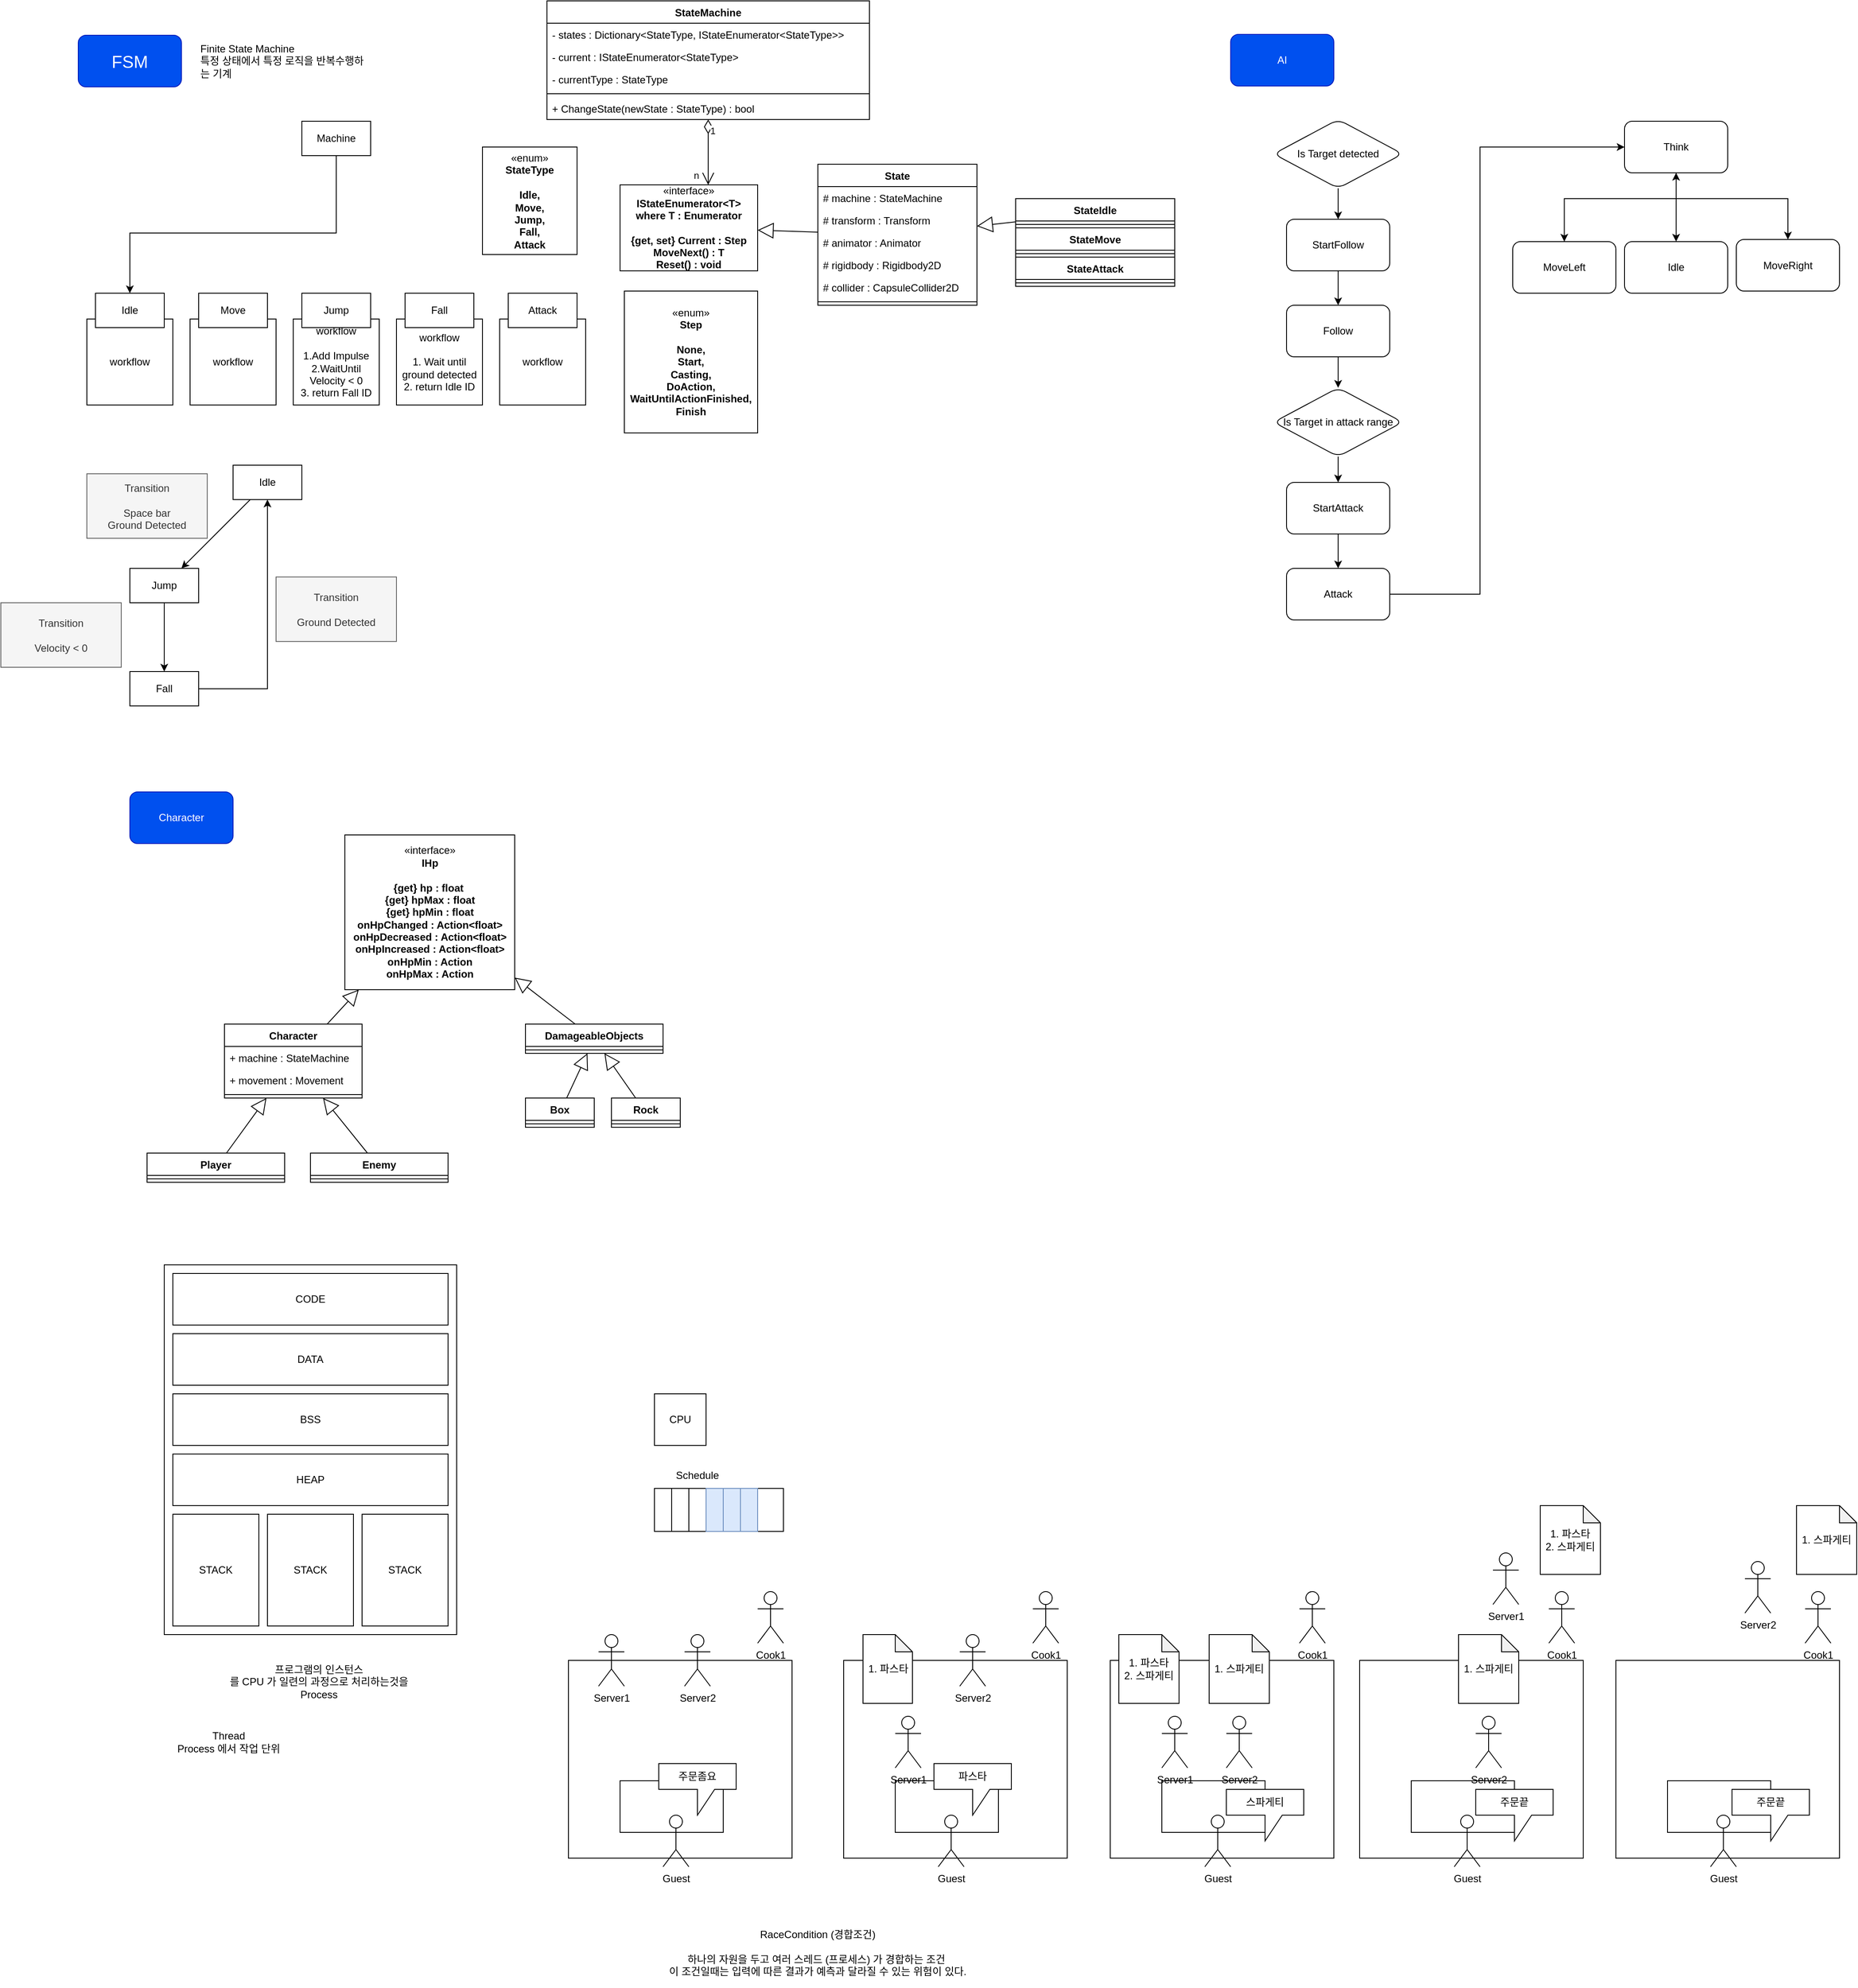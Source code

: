 <mxfile version="21.6.2" type="device">
  <diagram id="C5RBs43oDa-KdzZeNtuy" name="Page-1">
    <mxGraphModel dx="1877" dy="1718" grid="1" gridSize="10" guides="1" tooltips="1" connect="1" arrows="1" fold="1" page="1" pageScale="1" pageWidth="827" pageHeight="1169" math="0" shadow="0">
      <root>
        <mxCell id="WIyWlLk6GJQsqaUBKTNV-0" />
        <mxCell id="WIyWlLk6GJQsqaUBKTNV-1" parent="WIyWlLk6GJQsqaUBKTNV-0" />
        <mxCell id="oHqSOorZcruI9NcLSi8c-12" value="workflow&lt;br&gt;&lt;br&gt;1. Wait until ground detected&lt;br&gt;2. return Idle ID" style="rounded=0;whiteSpace=wrap;html=1;" parent="WIyWlLk6GJQsqaUBKTNV-1" vertex="1">
          <mxGeometry x="390" y="350" width="100" height="100" as="geometry" />
        </mxCell>
        <mxCell id="oHqSOorZcruI9NcLSi8c-13" value="workflow" style="rounded=0;whiteSpace=wrap;html=1;" parent="WIyWlLk6GJQsqaUBKTNV-1" vertex="1">
          <mxGeometry x="510" y="350" width="100" height="100" as="geometry" />
        </mxCell>
        <mxCell id="oHqSOorZcruI9NcLSi8c-11" value="workflow&lt;br&gt;&lt;br&gt;1.Add Impulse&lt;br&gt;2.WaitUntil Velocity &amp;lt; 0&lt;br&gt;3. return Fall ID" style="rounded=0;whiteSpace=wrap;html=1;" parent="WIyWlLk6GJQsqaUBKTNV-1" vertex="1">
          <mxGeometry x="270" y="350" width="100" height="100" as="geometry" />
        </mxCell>
        <mxCell id="oHqSOorZcruI9NcLSi8c-10" value="workflow" style="rounded=0;whiteSpace=wrap;html=1;" parent="WIyWlLk6GJQsqaUBKTNV-1" vertex="1">
          <mxGeometry x="150" y="350" width="100" height="100" as="geometry" />
        </mxCell>
        <mxCell id="oHqSOorZcruI9NcLSi8c-8" value="workflow" style="rounded=0;whiteSpace=wrap;html=1;" parent="WIyWlLk6GJQsqaUBKTNV-1" vertex="1">
          <mxGeometry x="30" y="350" width="100" height="100" as="geometry" />
        </mxCell>
        <mxCell id="oHqSOorZcruI9NcLSi8c-0" value="FSM" style="rounded=1;whiteSpace=wrap;html=1;fillColor=#0050ef;fontColor=#ffffff;strokeColor=#001DBC;fontSize=20;" parent="WIyWlLk6GJQsqaUBKTNV-1" vertex="1">
          <mxGeometry x="20" y="20" width="120" height="60" as="geometry" />
        </mxCell>
        <mxCell id="oHqSOorZcruI9NcLSi8c-1" value="Finite State Machine&lt;br&gt;특정 상태에서 특정 로직을 반복수행하는 기계" style="text;html=1;strokeColor=none;fillColor=none;align=left;verticalAlign=middle;whiteSpace=wrap;rounded=0;" parent="WIyWlLk6GJQsqaUBKTNV-1" vertex="1">
          <mxGeometry x="160" y="20" width="200" height="60" as="geometry" />
        </mxCell>
        <mxCell id="oHqSOorZcruI9NcLSi8c-14" style="edgeStyle=orthogonalEdgeStyle;rounded=0;orthogonalLoop=1;jettySize=auto;html=1;entryX=0.5;entryY=0;entryDx=0;entryDy=0;" parent="WIyWlLk6GJQsqaUBKTNV-1" source="oHqSOorZcruI9NcLSi8c-2" target="oHqSOorZcruI9NcLSi8c-3" edge="1">
          <mxGeometry relative="1" as="geometry">
            <Array as="points">
              <mxPoint x="320" y="250" />
              <mxPoint x="80" y="250" />
            </Array>
          </mxGeometry>
        </mxCell>
        <mxCell id="oHqSOorZcruI9NcLSi8c-2" value="Machine" style="rounded=0;whiteSpace=wrap;html=1;" parent="WIyWlLk6GJQsqaUBKTNV-1" vertex="1">
          <mxGeometry x="280" y="120" width="80" height="40" as="geometry" />
        </mxCell>
        <mxCell id="oHqSOorZcruI9NcLSi8c-3" value="Idle" style="rounded=0;whiteSpace=wrap;html=1;" parent="WIyWlLk6GJQsqaUBKTNV-1" vertex="1">
          <mxGeometry x="40" y="320" width="80" height="40" as="geometry" />
        </mxCell>
        <mxCell id="oHqSOorZcruI9NcLSi8c-4" value="Move" style="rounded=0;whiteSpace=wrap;html=1;" parent="WIyWlLk6GJQsqaUBKTNV-1" vertex="1">
          <mxGeometry x="160" y="320" width="80" height="40" as="geometry" />
        </mxCell>
        <mxCell id="oHqSOorZcruI9NcLSi8c-5" value="Jump" style="rounded=0;whiteSpace=wrap;html=1;" parent="WIyWlLk6GJQsqaUBKTNV-1" vertex="1">
          <mxGeometry x="280" y="320" width="80" height="40" as="geometry" />
        </mxCell>
        <mxCell id="oHqSOorZcruI9NcLSi8c-6" value="Fall" style="rounded=0;whiteSpace=wrap;html=1;" parent="WIyWlLk6GJQsqaUBKTNV-1" vertex="1">
          <mxGeometry x="400" y="320" width="80" height="40" as="geometry" />
        </mxCell>
        <mxCell id="oHqSOorZcruI9NcLSi8c-7" value="Attack" style="rounded=0;whiteSpace=wrap;html=1;" parent="WIyWlLk6GJQsqaUBKTNV-1" vertex="1">
          <mxGeometry x="520" y="320" width="80" height="40" as="geometry" />
        </mxCell>
        <mxCell id="oHqSOorZcruI9NcLSi8c-15" value="Idle" style="rounded=0;whiteSpace=wrap;html=1;" parent="WIyWlLk6GJQsqaUBKTNV-1" vertex="1">
          <mxGeometry x="200" y="520" width="80" height="40" as="geometry" />
        </mxCell>
        <mxCell id="oHqSOorZcruI9NcLSi8c-20" style="edgeStyle=orthogonalEdgeStyle;rounded=0;orthogonalLoop=1;jettySize=auto;html=1;" parent="WIyWlLk6GJQsqaUBKTNV-1" source="oHqSOorZcruI9NcLSi8c-16" target="oHqSOorZcruI9NcLSi8c-19" edge="1">
          <mxGeometry relative="1" as="geometry" />
        </mxCell>
        <mxCell id="oHqSOorZcruI9NcLSi8c-16" value="Jump" style="rounded=0;whiteSpace=wrap;html=1;" parent="WIyWlLk6GJQsqaUBKTNV-1" vertex="1">
          <mxGeometry x="80" y="640" width="80" height="40" as="geometry" />
        </mxCell>
        <mxCell id="oHqSOorZcruI9NcLSi8c-17" value="" style="endArrow=classic;html=1;rounded=0;" parent="WIyWlLk6GJQsqaUBKTNV-1" source="oHqSOorZcruI9NcLSi8c-15" target="oHqSOorZcruI9NcLSi8c-16" edge="1">
          <mxGeometry width="50" height="50" relative="1" as="geometry">
            <mxPoint x="400" y="600" as="sourcePoint" />
            <mxPoint x="450" y="550" as="targetPoint" />
          </mxGeometry>
        </mxCell>
        <mxCell id="oHqSOorZcruI9NcLSi8c-18" value="Transition&lt;br&gt;&lt;br&gt;Space bar&lt;br&gt;Ground Detected" style="text;html=1;strokeColor=#666666;fillColor=#f5f5f5;align=center;verticalAlign=middle;whiteSpace=wrap;rounded=0;fontColor=#333333;" parent="WIyWlLk6GJQsqaUBKTNV-1" vertex="1">
          <mxGeometry x="30" y="530" width="140" height="75" as="geometry" />
        </mxCell>
        <mxCell id="oHqSOorZcruI9NcLSi8c-25" style="edgeStyle=orthogonalEdgeStyle;rounded=0;orthogonalLoop=1;jettySize=auto;html=1;entryX=0.5;entryY=1;entryDx=0;entryDy=0;" parent="WIyWlLk6GJQsqaUBKTNV-1" source="oHqSOorZcruI9NcLSi8c-19" target="oHqSOorZcruI9NcLSi8c-15" edge="1">
          <mxGeometry relative="1" as="geometry" />
        </mxCell>
        <mxCell id="oHqSOorZcruI9NcLSi8c-19" value="Fall" style="rounded=0;whiteSpace=wrap;html=1;" parent="WIyWlLk6GJQsqaUBKTNV-1" vertex="1">
          <mxGeometry x="80" y="760" width="80" height="40" as="geometry" />
        </mxCell>
        <mxCell id="oHqSOorZcruI9NcLSi8c-21" value="Transition&lt;br&gt;&lt;br&gt;Velocity &amp;lt; 0" style="text;html=1;strokeColor=#666666;fillColor=#f5f5f5;align=center;verticalAlign=middle;whiteSpace=wrap;rounded=0;fontColor=#333333;" parent="WIyWlLk6GJQsqaUBKTNV-1" vertex="1">
          <mxGeometry x="-70" y="680" width="140" height="75" as="geometry" />
        </mxCell>
        <mxCell id="oHqSOorZcruI9NcLSi8c-26" value="Transition&lt;br&gt;&lt;br&gt;Ground Detected" style="text;html=1;strokeColor=#666666;fillColor=#f5f5f5;align=center;verticalAlign=middle;whiteSpace=wrap;rounded=0;fontColor=#333333;" parent="WIyWlLk6GJQsqaUBKTNV-1" vertex="1">
          <mxGeometry x="250" y="650" width="140" height="75" as="geometry" />
        </mxCell>
        <mxCell id="oHqSOorZcruI9NcLSi8c-27" value="StateMachine" style="swimlane;fontStyle=1;align=center;verticalAlign=top;childLayout=stackLayout;horizontal=1;startSize=26;horizontalStack=0;resizeParent=1;resizeParentMax=0;resizeLast=0;collapsible=1;marginBottom=0;whiteSpace=wrap;html=1;" parent="WIyWlLk6GJQsqaUBKTNV-1" vertex="1">
          <mxGeometry x="565" y="-20" width="375" height="138" as="geometry" />
        </mxCell>
        <mxCell id="oHqSOorZcruI9NcLSi8c-28" value="- states : Dictionary&amp;lt;StateType, IStateEnumerator&amp;lt;StateType&amp;gt;&amp;gt;" style="text;strokeColor=none;fillColor=none;align=left;verticalAlign=top;spacingLeft=4;spacingRight=4;overflow=hidden;rotatable=0;points=[[0,0.5],[1,0.5]];portConstraint=eastwest;whiteSpace=wrap;html=1;" parent="oHqSOorZcruI9NcLSi8c-27" vertex="1">
          <mxGeometry y="26" width="375" height="26" as="geometry" />
        </mxCell>
        <mxCell id="cSm7JfzKfMOA9RNislUJ-24" value="- current : IStateEnumerator&amp;lt;StateType&amp;gt;" style="text;strokeColor=none;fillColor=none;align=left;verticalAlign=top;spacingLeft=4;spacingRight=4;overflow=hidden;rotatable=0;points=[[0,0.5],[1,0.5]];portConstraint=eastwest;whiteSpace=wrap;html=1;" parent="oHqSOorZcruI9NcLSi8c-27" vertex="1">
          <mxGeometry y="52" width="375" height="26" as="geometry" />
        </mxCell>
        <mxCell id="oHqSOorZcruI9NcLSi8c-30" value="- currentType : StateType" style="text;strokeColor=none;fillColor=none;align=left;verticalAlign=top;spacingLeft=4;spacingRight=4;overflow=hidden;rotatable=0;points=[[0,0.5],[1,0.5]];portConstraint=eastwest;whiteSpace=wrap;html=1;" parent="oHqSOorZcruI9NcLSi8c-27" vertex="1">
          <mxGeometry y="78" width="375" height="26" as="geometry" />
        </mxCell>
        <mxCell id="oHqSOorZcruI9NcLSi8c-29" value="" style="line;strokeWidth=1;fillColor=none;align=left;verticalAlign=middle;spacingTop=-1;spacingLeft=3;spacingRight=3;rotatable=0;labelPosition=right;points=[];portConstraint=eastwest;strokeColor=inherit;" parent="oHqSOorZcruI9NcLSi8c-27" vertex="1">
          <mxGeometry y="104" width="375" height="8" as="geometry" />
        </mxCell>
        <mxCell id="oHqSOorZcruI9NcLSi8c-47" value="+ ChangeState(newState : StateType) : bool" style="text;strokeColor=none;fillColor=none;align=left;verticalAlign=top;spacingLeft=4;spacingRight=4;overflow=hidden;rotatable=0;points=[[0,0.5],[1,0.5]];portConstraint=eastwest;whiteSpace=wrap;html=1;" parent="oHqSOorZcruI9NcLSi8c-27" vertex="1">
          <mxGeometry y="112" width="375" height="26" as="geometry" />
        </mxCell>
        <mxCell id="oHqSOorZcruI9NcLSi8c-35" value="«interface»&lt;br&gt;&lt;b&gt;IStateEnumerator&amp;lt;T&amp;gt;&lt;br&gt;where T : Enumerator&lt;br&gt;&lt;br&gt;{get, set} Current : Step&lt;br&gt;MoveNext() : T&lt;br&gt;Reset() : void&lt;br&gt;&lt;/b&gt;" style="html=1;whiteSpace=wrap;" parent="WIyWlLk6GJQsqaUBKTNV-1" vertex="1">
          <mxGeometry x="650" y="194" width="160" height="100" as="geometry" />
        </mxCell>
        <mxCell id="oHqSOorZcruI9NcLSi8c-36" value="" style="endArrow=block;endSize=16;endFill=0;html=1;rounded=0;" parent="WIyWlLk6GJQsqaUBKTNV-1" source="cSm7JfzKfMOA9RNislUJ-0" target="oHqSOorZcruI9NcLSi8c-35" edge="1">
          <mxGeometry width="160" relative="1" as="geometry">
            <mxPoint x="860" y="216.182" as="sourcePoint" />
            <mxPoint x="760" y="300" as="targetPoint" />
          </mxGeometry>
        </mxCell>
        <mxCell id="oHqSOorZcruI9NcLSi8c-45" value="«enum»&lt;br&gt;&lt;b&gt;StateType&lt;br&gt;&lt;br&gt;Idle,&lt;br&gt;Move,&lt;br&gt;Jump,&lt;br&gt;Fall,&lt;br&gt;Attack&lt;br&gt;&lt;/b&gt;" style="html=1;whiteSpace=wrap;" parent="WIyWlLk6GJQsqaUBKTNV-1" vertex="1">
          <mxGeometry x="490" y="150" width="110" height="125" as="geometry" />
        </mxCell>
        <mxCell id="cSm7JfzKfMOA9RNislUJ-0" value="State" style="swimlane;fontStyle=1;align=center;verticalAlign=top;childLayout=stackLayout;horizontal=1;startSize=26;horizontalStack=0;resizeParent=1;resizeParentMax=0;resizeLast=0;collapsible=1;marginBottom=0;whiteSpace=wrap;html=1;" parent="WIyWlLk6GJQsqaUBKTNV-1" vertex="1">
          <mxGeometry x="880" y="170" width="185" height="164" as="geometry" />
        </mxCell>
        <mxCell id="cSm7JfzKfMOA9RNislUJ-1" value="# machine : StateMachine" style="text;strokeColor=none;fillColor=none;align=left;verticalAlign=top;spacingLeft=4;spacingRight=4;overflow=hidden;rotatable=0;points=[[0,0.5],[1,0.5]];portConstraint=eastwest;whiteSpace=wrap;html=1;" parent="cSm7JfzKfMOA9RNislUJ-0" vertex="1">
          <mxGeometry y="26" width="185" height="26" as="geometry" />
        </mxCell>
        <mxCell id="cSm7JfzKfMOA9RNislUJ-4" value="# transform : Transform" style="text;strokeColor=none;fillColor=none;align=left;verticalAlign=top;spacingLeft=4;spacingRight=4;overflow=hidden;rotatable=0;points=[[0,0.5],[1,0.5]];portConstraint=eastwest;whiteSpace=wrap;html=1;" parent="cSm7JfzKfMOA9RNislUJ-0" vertex="1">
          <mxGeometry y="52" width="185" height="26" as="geometry" />
        </mxCell>
        <mxCell id="cSm7JfzKfMOA9RNislUJ-9" value="# animator : Animator" style="text;strokeColor=none;fillColor=none;align=left;verticalAlign=top;spacingLeft=4;spacingRight=4;overflow=hidden;rotatable=0;points=[[0,0.5],[1,0.5]];portConstraint=eastwest;whiteSpace=wrap;html=1;" parent="cSm7JfzKfMOA9RNislUJ-0" vertex="1">
          <mxGeometry y="78" width="185" height="26" as="geometry" />
        </mxCell>
        <mxCell id="cSm7JfzKfMOA9RNislUJ-10" value="# rigidbody : Rigidbody2D" style="text;strokeColor=none;fillColor=none;align=left;verticalAlign=top;spacingLeft=4;spacingRight=4;overflow=hidden;rotatable=0;points=[[0,0.5],[1,0.5]];portConstraint=eastwest;whiteSpace=wrap;html=1;" parent="cSm7JfzKfMOA9RNislUJ-0" vertex="1">
          <mxGeometry y="104" width="185" height="26" as="geometry" />
        </mxCell>
        <mxCell id="cSm7JfzKfMOA9RNislUJ-11" value="# collider : CapsuleCollider2D" style="text;strokeColor=none;fillColor=none;align=left;verticalAlign=top;spacingLeft=4;spacingRight=4;overflow=hidden;rotatable=0;points=[[0,0.5],[1,0.5]];portConstraint=eastwest;whiteSpace=wrap;html=1;" parent="cSm7JfzKfMOA9RNislUJ-0" vertex="1">
          <mxGeometry y="130" width="185" height="26" as="geometry" />
        </mxCell>
        <mxCell id="cSm7JfzKfMOA9RNislUJ-2" value="" style="line;strokeWidth=1;fillColor=none;align=left;verticalAlign=middle;spacingTop=-1;spacingLeft=3;spacingRight=3;rotatable=0;labelPosition=right;points=[];portConstraint=eastwest;strokeColor=inherit;" parent="cSm7JfzKfMOA9RNislUJ-0" vertex="1">
          <mxGeometry y="156" width="185" height="8" as="geometry" />
        </mxCell>
        <mxCell id="cSm7JfzKfMOA9RNislUJ-5" value="" style="endArrow=open;html=1;endSize=12;startArrow=diamondThin;startSize=14;startFill=0;edgeStyle=orthogonalEdgeStyle;rounded=0;" parent="WIyWlLk6GJQsqaUBKTNV-1" source="oHqSOorZcruI9NcLSi8c-27" target="oHqSOorZcruI9NcLSi8c-35" edge="1">
          <mxGeometry relative="1" as="geometry">
            <mxPoint x="790" y="220" as="sourcePoint" />
            <mxPoint x="950" y="220" as="targetPoint" />
            <Array as="points">
              <mxPoint x="730" y="81" />
            </Array>
          </mxGeometry>
        </mxCell>
        <mxCell id="cSm7JfzKfMOA9RNislUJ-6" value="1" style="edgeLabel;resizable=0;html=1;align=left;verticalAlign=top;" parent="cSm7JfzKfMOA9RNislUJ-5" connectable="0" vertex="1">
          <mxGeometry x="-1" relative="1" as="geometry" />
        </mxCell>
        <mxCell id="cSm7JfzKfMOA9RNislUJ-7" value="n" style="edgeLabel;resizable=0;html=1;align=right;verticalAlign=top;" parent="cSm7JfzKfMOA9RNislUJ-5" connectable="0" vertex="1">
          <mxGeometry x="1" relative="1" as="geometry">
            <mxPoint x="-10" y="-24" as="offset" />
          </mxGeometry>
        </mxCell>
        <mxCell id="cSm7JfzKfMOA9RNislUJ-8" value="«enum»&lt;br&gt;&lt;b&gt;Step&lt;br&gt;&lt;br&gt;None,&lt;br&gt;Start,&lt;br&gt;Casting,&lt;br&gt;DoAction,&lt;br&gt;WaitUntilActionFinished,&lt;br&gt;Finish&lt;br&gt;&lt;/b&gt;" style="html=1;whiteSpace=wrap;" parent="WIyWlLk6GJQsqaUBKTNV-1" vertex="1">
          <mxGeometry x="655" y="317.5" width="155" height="165" as="geometry" />
        </mxCell>
        <mxCell id="cSm7JfzKfMOA9RNislUJ-12" value="StateIdle" style="swimlane;fontStyle=1;align=center;verticalAlign=top;childLayout=stackLayout;horizontal=1;startSize=26;horizontalStack=0;resizeParent=1;resizeParentMax=0;resizeLast=0;collapsible=1;marginBottom=0;whiteSpace=wrap;html=1;" parent="WIyWlLk6GJQsqaUBKTNV-1" vertex="1">
          <mxGeometry x="1110" y="210" width="185" height="34" as="geometry" />
        </mxCell>
        <mxCell id="cSm7JfzKfMOA9RNislUJ-18" value="" style="line;strokeWidth=1;fillColor=none;align=left;verticalAlign=middle;spacingTop=-1;spacingLeft=3;spacingRight=3;rotatable=0;labelPosition=right;points=[];portConstraint=eastwest;strokeColor=inherit;" parent="cSm7JfzKfMOA9RNislUJ-12" vertex="1">
          <mxGeometry y="26" width="185" height="8" as="geometry" />
        </mxCell>
        <mxCell id="cSm7JfzKfMOA9RNislUJ-19" value="StateMove" style="swimlane;fontStyle=1;align=center;verticalAlign=top;childLayout=stackLayout;horizontal=1;startSize=26;horizontalStack=0;resizeParent=1;resizeParentMax=0;resizeLast=0;collapsible=1;marginBottom=0;whiteSpace=wrap;html=1;" parent="WIyWlLk6GJQsqaUBKTNV-1" vertex="1">
          <mxGeometry x="1110" y="244" width="185" height="34" as="geometry" />
        </mxCell>
        <mxCell id="cSm7JfzKfMOA9RNislUJ-20" value="" style="line;strokeWidth=1;fillColor=none;align=left;verticalAlign=middle;spacingTop=-1;spacingLeft=3;spacingRight=3;rotatable=0;labelPosition=right;points=[];portConstraint=eastwest;strokeColor=inherit;" parent="cSm7JfzKfMOA9RNislUJ-19" vertex="1">
          <mxGeometry y="26" width="185" height="8" as="geometry" />
        </mxCell>
        <mxCell id="cSm7JfzKfMOA9RNislUJ-21" value="StateAttack" style="swimlane;fontStyle=1;align=center;verticalAlign=top;childLayout=stackLayout;horizontal=1;startSize=26;horizontalStack=0;resizeParent=1;resizeParentMax=0;resizeLast=0;collapsible=1;marginBottom=0;whiteSpace=wrap;html=1;" parent="WIyWlLk6GJQsqaUBKTNV-1" vertex="1">
          <mxGeometry x="1110" y="278" width="185" height="34" as="geometry" />
        </mxCell>
        <mxCell id="cSm7JfzKfMOA9RNislUJ-22" value="" style="line;strokeWidth=1;fillColor=none;align=left;verticalAlign=middle;spacingTop=-1;spacingLeft=3;spacingRight=3;rotatable=0;labelPosition=right;points=[];portConstraint=eastwest;strokeColor=inherit;" parent="cSm7JfzKfMOA9RNislUJ-21" vertex="1">
          <mxGeometry y="26" width="185" height="8" as="geometry" />
        </mxCell>
        <mxCell id="cSm7JfzKfMOA9RNislUJ-23" value="" style="endArrow=block;endSize=16;endFill=0;html=1;rounded=0;" parent="WIyWlLk6GJQsqaUBKTNV-1" source="cSm7JfzKfMOA9RNislUJ-12" target="cSm7JfzKfMOA9RNislUJ-0" edge="1">
          <mxGeometry width="160" relative="1" as="geometry">
            <mxPoint x="890" y="259" as="sourcePoint" />
            <mxPoint x="820" y="257" as="targetPoint" />
          </mxGeometry>
        </mxCell>
        <mxCell id="grzt_g6H8kbhjjzpWrgn-0" value="AI" style="rounded=1;whiteSpace=wrap;html=1;fillColor=#0050ef;fontColor=#ffffff;strokeColor=#001DBC;" parent="WIyWlLk6GJQsqaUBKTNV-1" vertex="1">
          <mxGeometry x="1360" y="19" width="120" height="60" as="geometry" />
        </mxCell>
        <mxCell id="grzt_g6H8kbhjjzpWrgn-5" style="edgeStyle=orthogonalEdgeStyle;rounded=0;orthogonalLoop=1;jettySize=auto;html=1;" parent="WIyWlLk6GJQsqaUBKTNV-1" source="grzt_g6H8kbhjjzpWrgn-1" target="grzt_g6H8kbhjjzpWrgn-2" edge="1">
          <mxGeometry relative="1" as="geometry">
            <Array as="points">
              <mxPoint x="1878" y="210" />
              <mxPoint x="1748" y="210" />
            </Array>
          </mxGeometry>
        </mxCell>
        <mxCell id="grzt_g6H8kbhjjzpWrgn-7" style="edgeStyle=orthogonalEdgeStyle;rounded=0;orthogonalLoop=1;jettySize=auto;html=1;" parent="WIyWlLk6GJQsqaUBKTNV-1" source="grzt_g6H8kbhjjzpWrgn-1" target="grzt_g6H8kbhjjzpWrgn-3" edge="1">
          <mxGeometry relative="1" as="geometry" />
        </mxCell>
        <mxCell id="grzt_g6H8kbhjjzpWrgn-8" style="edgeStyle=orthogonalEdgeStyle;rounded=0;orthogonalLoop=1;jettySize=auto;html=1;" parent="WIyWlLk6GJQsqaUBKTNV-1" source="grzt_g6H8kbhjjzpWrgn-1" target="grzt_g6H8kbhjjzpWrgn-4" edge="1">
          <mxGeometry relative="1" as="geometry">
            <Array as="points">
              <mxPoint x="1878" y="210" />
              <mxPoint x="2008" y="210" />
            </Array>
          </mxGeometry>
        </mxCell>
        <mxCell id="grzt_g6H8kbhjjzpWrgn-1" value="Think" style="rounded=1;whiteSpace=wrap;html=1;" parent="WIyWlLk6GJQsqaUBKTNV-1" vertex="1">
          <mxGeometry x="1818" y="120" width="120" height="60" as="geometry" />
        </mxCell>
        <mxCell id="grzt_g6H8kbhjjzpWrgn-6" style="edgeStyle=orthogonalEdgeStyle;rounded=0;orthogonalLoop=1;jettySize=auto;html=1;entryX=0.5;entryY=1;entryDx=0;entryDy=0;" parent="WIyWlLk6GJQsqaUBKTNV-1" source="grzt_g6H8kbhjjzpWrgn-2" target="grzt_g6H8kbhjjzpWrgn-1" edge="1">
          <mxGeometry relative="1" as="geometry">
            <Array as="points">
              <mxPoint x="1748" y="210" />
              <mxPoint x="1878" y="210" />
            </Array>
          </mxGeometry>
        </mxCell>
        <mxCell id="grzt_g6H8kbhjjzpWrgn-2" value="MoveLeft" style="rounded=1;whiteSpace=wrap;html=1;" parent="WIyWlLk6GJQsqaUBKTNV-1" vertex="1">
          <mxGeometry x="1688" y="260" width="120" height="60" as="geometry" />
        </mxCell>
        <mxCell id="grzt_g6H8kbhjjzpWrgn-3" value="Idle" style="rounded=1;whiteSpace=wrap;html=1;" parent="WIyWlLk6GJQsqaUBKTNV-1" vertex="1">
          <mxGeometry x="1818" y="260" width="120" height="60" as="geometry" />
        </mxCell>
        <mxCell id="grzt_g6H8kbhjjzpWrgn-4" value="MoveRight" style="rounded=1;whiteSpace=wrap;html=1;" parent="WIyWlLk6GJQsqaUBKTNV-1" vertex="1">
          <mxGeometry x="1948" y="257.5" width="120" height="60" as="geometry" />
        </mxCell>
        <mxCell id="grzt_g6H8kbhjjzpWrgn-15" style="edgeStyle=orthogonalEdgeStyle;rounded=0;orthogonalLoop=1;jettySize=auto;html=1;entryX=0.5;entryY=0;entryDx=0;entryDy=0;" parent="WIyWlLk6GJQsqaUBKTNV-1" source="grzt_g6H8kbhjjzpWrgn-11" target="grzt_g6H8kbhjjzpWrgn-14" edge="1">
          <mxGeometry relative="1" as="geometry" />
        </mxCell>
        <mxCell id="grzt_g6H8kbhjjzpWrgn-11" value="Is Target detected" style="rhombus;whiteSpace=wrap;html=1;rounded=1;" parent="WIyWlLk6GJQsqaUBKTNV-1" vertex="1">
          <mxGeometry x="1410" y="118" width="150" height="80" as="geometry" />
        </mxCell>
        <mxCell id="grzt_g6H8kbhjjzpWrgn-17" style="edgeStyle=orthogonalEdgeStyle;rounded=0;orthogonalLoop=1;jettySize=auto;html=1;entryX=0.5;entryY=0;entryDx=0;entryDy=0;" parent="WIyWlLk6GJQsqaUBKTNV-1" source="grzt_g6H8kbhjjzpWrgn-14" target="grzt_g6H8kbhjjzpWrgn-16" edge="1">
          <mxGeometry relative="1" as="geometry" />
        </mxCell>
        <mxCell id="grzt_g6H8kbhjjzpWrgn-14" value="StartFollow" style="rounded=1;whiteSpace=wrap;html=1;" parent="WIyWlLk6GJQsqaUBKTNV-1" vertex="1">
          <mxGeometry x="1425" y="234" width="120" height="60" as="geometry" />
        </mxCell>
        <mxCell id="grzt_g6H8kbhjjzpWrgn-19" style="edgeStyle=orthogonalEdgeStyle;rounded=0;orthogonalLoop=1;jettySize=auto;html=1;" parent="WIyWlLk6GJQsqaUBKTNV-1" source="grzt_g6H8kbhjjzpWrgn-16" target="grzt_g6H8kbhjjzpWrgn-18" edge="1">
          <mxGeometry relative="1" as="geometry" />
        </mxCell>
        <mxCell id="grzt_g6H8kbhjjzpWrgn-16" value="Follow" style="rounded=1;whiteSpace=wrap;html=1;" parent="WIyWlLk6GJQsqaUBKTNV-1" vertex="1">
          <mxGeometry x="1425" y="334" width="120" height="60" as="geometry" />
        </mxCell>
        <mxCell id="grzt_g6H8kbhjjzpWrgn-23" style="edgeStyle=orthogonalEdgeStyle;rounded=0;orthogonalLoop=1;jettySize=auto;html=1;" parent="WIyWlLk6GJQsqaUBKTNV-1" source="grzt_g6H8kbhjjzpWrgn-18" target="grzt_g6H8kbhjjzpWrgn-21" edge="1">
          <mxGeometry relative="1" as="geometry" />
        </mxCell>
        <mxCell id="grzt_g6H8kbhjjzpWrgn-18" value="Is Target in attack range" style="rhombus;whiteSpace=wrap;html=1;rounded=1;" parent="WIyWlLk6GJQsqaUBKTNV-1" vertex="1">
          <mxGeometry x="1410" y="430" width="150" height="80" as="geometry" />
        </mxCell>
        <mxCell id="grzt_g6H8kbhjjzpWrgn-20" style="edgeStyle=orthogonalEdgeStyle;rounded=0;orthogonalLoop=1;jettySize=auto;html=1;entryX=0.5;entryY=0;entryDx=0;entryDy=0;" parent="WIyWlLk6GJQsqaUBKTNV-1" source="grzt_g6H8kbhjjzpWrgn-21" target="grzt_g6H8kbhjjzpWrgn-22" edge="1">
          <mxGeometry relative="1" as="geometry" />
        </mxCell>
        <mxCell id="grzt_g6H8kbhjjzpWrgn-21" value="StartAttack" style="rounded=1;whiteSpace=wrap;html=1;" parent="WIyWlLk6GJQsqaUBKTNV-1" vertex="1">
          <mxGeometry x="1425" y="540" width="120" height="60" as="geometry" />
        </mxCell>
        <mxCell id="grzt_g6H8kbhjjzpWrgn-24" style="edgeStyle=orthogonalEdgeStyle;rounded=0;orthogonalLoop=1;jettySize=auto;html=1;entryX=0;entryY=0.5;entryDx=0;entryDy=0;" parent="WIyWlLk6GJQsqaUBKTNV-1" source="grzt_g6H8kbhjjzpWrgn-22" target="grzt_g6H8kbhjjzpWrgn-1" edge="1">
          <mxGeometry relative="1" as="geometry">
            <Array as="points">
              <mxPoint x="1650" y="670" />
              <mxPoint x="1650" y="150" />
            </Array>
          </mxGeometry>
        </mxCell>
        <mxCell id="grzt_g6H8kbhjjzpWrgn-22" value="Attack" style="rounded=1;whiteSpace=wrap;html=1;" parent="WIyWlLk6GJQsqaUBKTNV-1" vertex="1">
          <mxGeometry x="1425" y="640" width="120" height="60" as="geometry" />
        </mxCell>
        <mxCell id="7c5YOl922SR2DBsSBu3k-0" value="Character" style="rounded=1;whiteSpace=wrap;html=1;fillColor=#0050ef;fontColor=#ffffff;strokeColor=#001DBC;" parent="WIyWlLk6GJQsqaUBKTNV-1" vertex="1">
          <mxGeometry x="80" y="900" width="120" height="60" as="geometry" />
        </mxCell>
        <mxCell id="7c5YOl922SR2DBsSBu3k-1" value="Character" style="swimlane;fontStyle=1;align=center;verticalAlign=top;childLayout=stackLayout;horizontal=1;startSize=26;horizontalStack=0;resizeParent=1;resizeParentMax=0;resizeLast=0;collapsible=1;marginBottom=0;whiteSpace=wrap;html=1;" parent="WIyWlLk6GJQsqaUBKTNV-1" vertex="1">
          <mxGeometry x="190" y="1170" width="160" height="86" as="geometry" />
        </mxCell>
        <mxCell id="7c5YOl922SR2DBsSBu3k-2" value="+ machine : StateMachine" style="text;strokeColor=none;fillColor=none;align=left;verticalAlign=top;spacingLeft=4;spacingRight=4;overflow=hidden;rotatable=0;points=[[0,0.5],[1,0.5]];portConstraint=eastwest;whiteSpace=wrap;html=1;" parent="7c5YOl922SR2DBsSBu3k-1" vertex="1">
          <mxGeometry y="26" width="160" height="26" as="geometry" />
        </mxCell>
        <mxCell id="7c5YOl922SR2DBsSBu3k-5" value="+ movement : Movement" style="text;strokeColor=none;fillColor=none;align=left;verticalAlign=top;spacingLeft=4;spacingRight=4;overflow=hidden;rotatable=0;points=[[0,0.5],[1,0.5]];portConstraint=eastwest;whiteSpace=wrap;html=1;" parent="7c5YOl922SR2DBsSBu3k-1" vertex="1">
          <mxGeometry y="52" width="160" height="26" as="geometry" />
        </mxCell>
        <mxCell id="7c5YOl922SR2DBsSBu3k-3" value="" style="line;strokeWidth=1;fillColor=none;align=left;verticalAlign=middle;spacingTop=-1;spacingLeft=3;spacingRight=3;rotatable=0;labelPosition=right;points=[];portConstraint=eastwest;strokeColor=inherit;" parent="7c5YOl922SR2DBsSBu3k-1" vertex="1">
          <mxGeometry y="78" width="160" height="8" as="geometry" />
        </mxCell>
        <mxCell id="7c5YOl922SR2DBsSBu3k-6" value="Player" style="swimlane;fontStyle=1;align=center;verticalAlign=top;childLayout=stackLayout;horizontal=1;startSize=26;horizontalStack=0;resizeParent=1;resizeParentMax=0;resizeLast=0;collapsible=1;marginBottom=0;whiteSpace=wrap;html=1;" parent="WIyWlLk6GJQsqaUBKTNV-1" vertex="1">
          <mxGeometry x="100" y="1320" width="160" height="34" as="geometry" />
        </mxCell>
        <mxCell id="7c5YOl922SR2DBsSBu3k-9" value="" style="line;strokeWidth=1;fillColor=none;align=left;verticalAlign=middle;spacingTop=-1;spacingLeft=3;spacingRight=3;rotatable=0;labelPosition=right;points=[];portConstraint=eastwest;strokeColor=inherit;" parent="7c5YOl922SR2DBsSBu3k-6" vertex="1">
          <mxGeometry y="26" width="160" height="8" as="geometry" />
        </mxCell>
        <mxCell id="7c5YOl922SR2DBsSBu3k-10" value="Enemy" style="swimlane;fontStyle=1;align=center;verticalAlign=top;childLayout=stackLayout;horizontal=1;startSize=26;horizontalStack=0;resizeParent=1;resizeParentMax=0;resizeLast=0;collapsible=1;marginBottom=0;whiteSpace=wrap;html=1;" parent="WIyWlLk6GJQsqaUBKTNV-1" vertex="1">
          <mxGeometry x="290" y="1320" width="160" height="34" as="geometry" />
        </mxCell>
        <mxCell id="7c5YOl922SR2DBsSBu3k-11" value="" style="line;strokeWidth=1;fillColor=none;align=left;verticalAlign=middle;spacingTop=-1;spacingLeft=3;spacingRight=3;rotatable=0;labelPosition=right;points=[];portConstraint=eastwest;strokeColor=inherit;" parent="7c5YOl922SR2DBsSBu3k-10" vertex="1">
          <mxGeometry y="26" width="160" height="8" as="geometry" />
        </mxCell>
        <mxCell id="7c5YOl922SR2DBsSBu3k-13" value="DamageableObjects" style="swimlane;fontStyle=1;align=center;verticalAlign=top;childLayout=stackLayout;horizontal=1;startSize=26;horizontalStack=0;resizeParent=1;resizeParentMax=0;resizeLast=0;collapsible=1;marginBottom=0;whiteSpace=wrap;html=1;" parent="WIyWlLk6GJQsqaUBKTNV-1" vertex="1">
          <mxGeometry x="540" y="1170" width="160" height="34" as="geometry" />
        </mxCell>
        <mxCell id="7c5YOl922SR2DBsSBu3k-14" value="" style="line;strokeWidth=1;fillColor=none;align=left;verticalAlign=middle;spacingTop=-1;spacingLeft=3;spacingRight=3;rotatable=0;labelPosition=right;points=[];portConstraint=eastwest;strokeColor=inherit;" parent="7c5YOl922SR2DBsSBu3k-13" vertex="1">
          <mxGeometry y="26" width="160" height="8" as="geometry" />
        </mxCell>
        <mxCell id="7c5YOl922SR2DBsSBu3k-15" value="«interface»&lt;br&gt;&lt;b&gt;IHp&lt;br&gt;&lt;br&gt;{get} hp : float&amp;nbsp;&lt;br&gt;{get} hpMax : float&lt;br&gt;{get} hpMin : float&lt;br&gt;onHpChanged : Action&amp;lt;float&amp;gt;&lt;br&gt;onHpDecreased : Action&amp;lt;float&amp;gt;&lt;br&gt;onHpIncreased : Action&amp;lt;float&amp;gt;&lt;br&gt;onHpMin : Action&lt;br&gt;onHpMax : Action&lt;br&gt;&lt;/b&gt;" style="html=1;whiteSpace=wrap;" parent="WIyWlLk6GJQsqaUBKTNV-1" vertex="1">
          <mxGeometry x="330" y="950" width="197.5" height="180" as="geometry" />
        </mxCell>
        <mxCell id="7c5YOl922SR2DBsSBu3k-26" value="" style="endArrow=block;endSize=16;endFill=0;html=1;rounded=0;" parent="WIyWlLk6GJQsqaUBKTNV-1" source="7c5YOl922SR2DBsSBu3k-1" target="7c5YOl922SR2DBsSBu3k-15" edge="1">
          <mxGeometry width="160" relative="1" as="geometry">
            <mxPoint x="440" y="1200" as="sourcePoint" />
            <mxPoint x="600" y="1200" as="targetPoint" />
          </mxGeometry>
        </mxCell>
        <mxCell id="7c5YOl922SR2DBsSBu3k-27" value="" style="endArrow=block;endSize=16;endFill=0;html=1;rounded=0;" parent="WIyWlLk6GJQsqaUBKTNV-1" source="7c5YOl922SR2DBsSBu3k-13" target="7c5YOl922SR2DBsSBu3k-15" edge="1">
          <mxGeometry width="160" relative="1" as="geometry">
            <mxPoint x="319" y="1180" as="sourcePoint" />
            <mxPoint x="356" y="1140" as="targetPoint" />
          </mxGeometry>
        </mxCell>
        <mxCell id="7c5YOl922SR2DBsSBu3k-28" value="" style="endArrow=block;endSize=16;endFill=0;html=1;rounded=0;" parent="WIyWlLk6GJQsqaUBKTNV-1" source="7c5YOl922SR2DBsSBu3k-10" target="7c5YOl922SR2DBsSBu3k-1" edge="1">
          <mxGeometry width="160" relative="1" as="geometry">
            <mxPoint x="608" y="1180" as="sourcePoint" />
            <mxPoint x="538" y="1126" as="targetPoint" />
          </mxGeometry>
        </mxCell>
        <mxCell id="7c5YOl922SR2DBsSBu3k-29" value="" style="endArrow=block;endSize=16;endFill=0;html=1;rounded=0;" parent="WIyWlLk6GJQsqaUBKTNV-1" source="7c5YOl922SR2DBsSBu3k-6" target="7c5YOl922SR2DBsSBu3k-1" edge="1">
          <mxGeometry width="160" relative="1" as="geometry">
            <mxPoint x="366" y="1330" as="sourcePoint" />
            <mxPoint x="315" y="1266" as="targetPoint" />
          </mxGeometry>
        </mxCell>
        <mxCell id="7c5YOl922SR2DBsSBu3k-30" value="Box" style="swimlane;fontStyle=1;align=center;verticalAlign=top;childLayout=stackLayout;horizontal=1;startSize=26;horizontalStack=0;resizeParent=1;resizeParentMax=0;resizeLast=0;collapsible=1;marginBottom=0;whiteSpace=wrap;html=1;" parent="WIyWlLk6GJQsqaUBKTNV-1" vertex="1">
          <mxGeometry x="540" y="1256" width="80" height="34" as="geometry" />
        </mxCell>
        <mxCell id="7c5YOl922SR2DBsSBu3k-31" value="" style="line;strokeWidth=1;fillColor=none;align=left;verticalAlign=middle;spacingTop=-1;spacingLeft=3;spacingRight=3;rotatable=0;labelPosition=right;points=[];portConstraint=eastwest;strokeColor=inherit;" parent="7c5YOl922SR2DBsSBu3k-30" vertex="1">
          <mxGeometry y="26" width="80" height="8" as="geometry" />
        </mxCell>
        <mxCell id="7c5YOl922SR2DBsSBu3k-32" value="Rock" style="swimlane;fontStyle=1;align=center;verticalAlign=top;childLayout=stackLayout;horizontal=1;startSize=26;horizontalStack=0;resizeParent=1;resizeParentMax=0;resizeLast=0;collapsible=1;marginBottom=0;whiteSpace=wrap;html=1;" parent="WIyWlLk6GJQsqaUBKTNV-1" vertex="1">
          <mxGeometry x="640" y="1256" width="80" height="34" as="geometry" />
        </mxCell>
        <mxCell id="7c5YOl922SR2DBsSBu3k-33" value="" style="line;strokeWidth=1;fillColor=none;align=left;verticalAlign=middle;spacingTop=-1;spacingLeft=3;spacingRight=3;rotatable=0;labelPosition=right;points=[];portConstraint=eastwest;strokeColor=inherit;" parent="7c5YOl922SR2DBsSBu3k-32" vertex="1">
          <mxGeometry y="26" width="80" height="8" as="geometry" />
        </mxCell>
        <mxCell id="7c5YOl922SR2DBsSBu3k-34" value="" style="endArrow=block;endSize=16;endFill=0;html=1;rounded=0;" parent="WIyWlLk6GJQsqaUBKTNV-1" source="7c5YOl922SR2DBsSBu3k-30" target="7c5YOl922SR2DBsSBu3k-13" edge="1">
          <mxGeometry width="160" relative="1" as="geometry">
            <mxPoint x="366" y="1330" as="sourcePoint" />
            <mxPoint x="315" y="1266" as="targetPoint" />
          </mxGeometry>
        </mxCell>
        <mxCell id="7c5YOl922SR2DBsSBu3k-35" value="" style="endArrow=block;endSize=16;endFill=0;html=1;rounded=0;" parent="WIyWlLk6GJQsqaUBKTNV-1" source="7c5YOl922SR2DBsSBu3k-32" target="7c5YOl922SR2DBsSBu3k-13" edge="1">
          <mxGeometry width="160" relative="1" as="geometry">
            <mxPoint x="559" y="1260" as="sourcePoint" />
            <mxPoint x="611" y="1214" as="targetPoint" />
          </mxGeometry>
        </mxCell>
        <mxCell id="6Y-moqq2wdCGu7MJcteA-0" value="" style="rounded=0;whiteSpace=wrap;html=1;" vertex="1" parent="WIyWlLk6GJQsqaUBKTNV-1">
          <mxGeometry x="120" y="1450" width="340" height="430" as="geometry" />
        </mxCell>
        <mxCell id="6Y-moqq2wdCGu7MJcteA-1" value="CODE" style="rounded=0;whiteSpace=wrap;html=1;" vertex="1" parent="WIyWlLk6GJQsqaUBKTNV-1">
          <mxGeometry x="130" y="1460" width="320" height="60" as="geometry" />
        </mxCell>
        <mxCell id="6Y-moqq2wdCGu7MJcteA-2" value="DATA" style="rounded=0;whiteSpace=wrap;html=1;" vertex="1" parent="WIyWlLk6GJQsqaUBKTNV-1">
          <mxGeometry x="130" y="1530" width="320" height="60" as="geometry" />
        </mxCell>
        <mxCell id="6Y-moqq2wdCGu7MJcteA-3" value="BSS" style="rounded=0;whiteSpace=wrap;html=1;" vertex="1" parent="WIyWlLk6GJQsqaUBKTNV-1">
          <mxGeometry x="130" y="1600" width="320" height="60" as="geometry" />
        </mxCell>
        <mxCell id="6Y-moqq2wdCGu7MJcteA-4" value="HEAP" style="rounded=0;whiteSpace=wrap;html=1;" vertex="1" parent="WIyWlLk6GJQsqaUBKTNV-1">
          <mxGeometry x="130" y="1670" width="320" height="60" as="geometry" />
        </mxCell>
        <mxCell id="6Y-moqq2wdCGu7MJcteA-5" value="STACK" style="rounded=0;whiteSpace=wrap;html=1;" vertex="1" parent="WIyWlLk6GJQsqaUBKTNV-1">
          <mxGeometry x="130" y="1740" width="100" height="130" as="geometry" />
        </mxCell>
        <mxCell id="6Y-moqq2wdCGu7MJcteA-6" value="CPU" style="rounded=0;whiteSpace=wrap;html=1;" vertex="1" parent="WIyWlLk6GJQsqaUBKTNV-1">
          <mxGeometry x="690" y="1600" width="60" height="60" as="geometry" />
        </mxCell>
        <mxCell id="6Y-moqq2wdCGu7MJcteA-8" value="프로그램의 인스턴스&lt;br&gt;를 CPU 가 일련의 과정으로 처리하는것을 Process" style="text;html=1;strokeColor=none;fillColor=none;align=center;verticalAlign=middle;whiteSpace=wrap;rounded=0;" vertex="1" parent="WIyWlLk6GJQsqaUBKTNV-1">
          <mxGeometry x="180" y="1900" width="240" height="70" as="geometry" />
        </mxCell>
        <mxCell id="6Y-moqq2wdCGu7MJcteA-9" value="" style="rounded=0;whiteSpace=wrap;html=1;" vertex="1" parent="WIyWlLk6GJQsqaUBKTNV-1">
          <mxGeometry x="690" y="1710" width="150" height="50" as="geometry" />
        </mxCell>
        <mxCell id="6Y-moqq2wdCGu7MJcteA-10" value="Schedule" style="text;html=1;strokeColor=none;fillColor=none;align=center;verticalAlign=middle;whiteSpace=wrap;rounded=0;" vertex="1" parent="WIyWlLk6GJQsqaUBKTNV-1">
          <mxGeometry x="690" y="1680" width="100" height="30" as="geometry" />
        </mxCell>
        <mxCell id="6Y-moqq2wdCGu7MJcteA-11" value="" style="rounded=0;whiteSpace=wrap;html=1;" vertex="1" parent="WIyWlLk6GJQsqaUBKTNV-1">
          <mxGeometry x="690" y="1710" width="20" height="50" as="geometry" />
        </mxCell>
        <mxCell id="6Y-moqq2wdCGu7MJcteA-12" value="" style="rounded=0;whiteSpace=wrap;html=1;" vertex="1" parent="WIyWlLk6GJQsqaUBKTNV-1">
          <mxGeometry x="710" y="1710" width="20" height="50" as="geometry" />
        </mxCell>
        <mxCell id="6Y-moqq2wdCGu7MJcteA-13" value="" style="rounded=0;whiteSpace=wrap;html=1;" vertex="1" parent="WIyWlLk6GJQsqaUBKTNV-1">
          <mxGeometry x="730" y="1710" width="20" height="50" as="geometry" />
        </mxCell>
        <mxCell id="6Y-moqq2wdCGu7MJcteA-14" value="" style="rounded=0;whiteSpace=wrap;html=1;fillColor=#dae8fc;strokeColor=#6c8ebf;" vertex="1" parent="WIyWlLk6GJQsqaUBKTNV-1">
          <mxGeometry x="750" y="1710" width="20" height="50" as="geometry" />
        </mxCell>
        <mxCell id="6Y-moqq2wdCGu7MJcteA-15" value="" style="rounded=0;whiteSpace=wrap;html=1;fillColor=#dae8fc;strokeColor=#6c8ebf;" vertex="1" parent="WIyWlLk6GJQsqaUBKTNV-1">
          <mxGeometry x="770" y="1710" width="20" height="50" as="geometry" />
        </mxCell>
        <mxCell id="6Y-moqq2wdCGu7MJcteA-16" value="Thread&lt;br&gt;Process 에서 작업 단위" style="text;html=1;strokeColor=none;fillColor=none;align=center;verticalAlign=middle;whiteSpace=wrap;rounded=0;" vertex="1" parent="WIyWlLk6GJQsqaUBKTNV-1">
          <mxGeometry x="120" y="1990" width="150" height="30" as="geometry" />
        </mxCell>
        <mxCell id="6Y-moqq2wdCGu7MJcteA-17" value="STACK" style="rounded=0;whiteSpace=wrap;html=1;" vertex="1" parent="WIyWlLk6GJQsqaUBKTNV-1">
          <mxGeometry x="240" y="1740" width="100" height="130" as="geometry" />
        </mxCell>
        <mxCell id="6Y-moqq2wdCGu7MJcteA-18" value="STACK" style="rounded=0;whiteSpace=wrap;html=1;" vertex="1" parent="WIyWlLk6GJQsqaUBKTNV-1">
          <mxGeometry x="350" y="1740" width="100" height="130" as="geometry" />
        </mxCell>
        <mxCell id="6Y-moqq2wdCGu7MJcteA-19" value="" style="rounded=0;whiteSpace=wrap;html=1;fillColor=#dae8fc;strokeColor=#6c8ebf;" vertex="1" parent="WIyWlLk6GJQsqaUBKTNV-1">
          <mxGeometry x="790" y="1710" width="20" height="50" as="geometry" />
        </mxCell>
        <mxCell id="6Y-moqq2wdCGu7MJcteA-20" value="" style="rounded=0;whiteSpace=wrap;html=1;" vertex="1" parent="WIyWlLk6GJQsqaUBKTNV-1">
          <mxGeometry x="590" y="1910" width="260" height="230" as="geometry" />
        </mxCell>
        <mxCell id="6Y-moqq2wdCGu7MJcteA-22" value="" style="rounded=0;whiteSpace=wrap;html=1;" vertex="1" parent="WIyWlLk6GJQsqaUBKTNV-1">
          <mxGeometry x="650" y="2050" width="120" height="60" as="geometry" />
        </mxCell>
        <mxCell id="6Y-moqq2wdCGu7MJcteA-23" value="Guest" style="shape=umlActor;verticalLabelPosition=bottom;verticalAlign=top;html=1;outlineConnect=0;" vertex="1" parent="WIyWlLk6GJQsqaUBKTNV-1">
          <mxGeometry x="700" y="2090" width="30" height="60" as="geometry" />
        </mxCell>
        <mxCell id="6Y-moqq2wdCGu7MJcteA-24" value="Server1" style="shape=umlActor;verticalLabelPosition=bottom;verticalAlign=top;html=1;outlineConnect=0;" vertex="1" parent="WIyWlLk6GJQsqaUBKTNV-1">
          <mxGeometry x="625" y="1880" width="30" height="60" as="geometry" />
        </mxCell>
        <mxCell id="6Y-moqq2wdCGu7MJcteA-25" value="Server2" style="shape=umlActor;verticalLabelPosition=bottom;verticalAlign=top;html=1;outlineConnect=0;" vertex="1" parent="WIyWlLk6GJQsqaUBKTNV-1">
          <mxGeometry x="725" y="1880" width="30" height="60" as="geometry" />
        </mxCell>
        <mxCell id="6Y-moqq2wdCGu7MJcteA-26" value="Cook1" style="shape=umlActor;verticalLabelPosition=bottom;verticalAlign=top;html=1;outlineConnect=0;" vertex="1" parent="WIyWlLk6GJQsqaUBKTNV-1">
          <mxGeometry x="810" y="1830" width="30" height="60" as="geometry" />
        </mxCell>
        <mxCell id="6Y-moqq2wdCGu7MJcteA-27" value="주문좀요" style="shape=callout;whiteSpace=wrap;html=1;perimeter=calloutPerimeter;" vertex="1" parent="WIyWlLk6GJQsqaUBKTNV-1">
          <mxGeometry x="695" y="2030" width="90" height="60" as="geometry" />
        </mxCell>
        <mxCell id="6Y-moqq2wdCGu7MJcteA-28" value="" style="rounded=0;whiteSpace=wrap;html=1;" vertex="1" parent="WIyWlLk6GJQsqaUBKTNV-1">
          <mxGeometry x="910" y="1910" width="260" height="230" as="geometry" />
        </mxCell>
        <mxCell id="6Y-moqq2wdCGu7MJcteA-29" value="" style="rounded=0;whiteSpace=wrap;html=1;" vertex="1" parent="WIyWlLk6GJQsqaUBKTNV-1">
          <mxGeometry x="970" y="2050" width="120" height="60" as="geometry" />
        </mxCell>
        <mxCell id="6Y-moqq2wdCGu7MJcteA-30" value="Guest" style="shape=umlActor;verticalLabelPosition=bottom;verticalAlign=top;html=1;outlineConnect=0;" vertex="1" parent="WIyWlLk6GJQsqaUBKTNV-1">
          <mxGeometry x="1020" y="2090" width="30" height="60" as="geometry" />
        </mxCell>
        <mxCell id="6Y-moqq2wdCGu7MJcteA-31" value="Server1" style="shape=umlActor;verticalLabelPosition=bottom;verticalAlign=top;html=1;outlineConnect=0;" vertex="1" parent="WIyWlLk6GJQsqaUBKTNV-1">
          <mxGeometry x="970" y="1975" width="30" height="60" as="geometry" />
        </mxCell>
        <mxCell id="6Y-moqq2wdCGu7MJcteA-32" value="Server2" style="shape=umlActor;verticalLabelPosition=bottom;verticalAlign=top;html=1;outlineConnect=0;" vertex="1" parent="WIyWlLk6GJQsqaUBKTNV-1">
          <mxGeometry x="1045" y="1880" width="30" height="60" as="geometry" />
        </mxCell>
        <mxCell id="6Y-moqq2wdCGu7MJcteA-33" value="Cook1" style="shape=umlActor;verticalLabelPosition=bottom;verticalAlign=top;html=1;outlineConnect=0;" vertex="1" parent="WIyWlLk6GJQsqaUBKTNV-1">
          <mxGeometry x="1130" y="1830" width="30" height="60" as="geometry" />
        </mxCell>
        <mxCell id="6Y-moqq2wdCGu7MJcteA-34" value="파스타" style="shape=callout;whiteSpace=wrap;html=1;perimeter=calloutPerimeter;" vertex="1" parent="WIyWlLk6GJQsqaUBKTNV-1">
          <mxGeometry x="1015" y="2030" width="90" height="60" as="geometry" />
        </mxCell>
        <mxCell id="6Y-moqq2wdCGu7MJcteA-35" value="1. 파스타" style="shape=note;whiteSpace=wrap;html=1;backgroundOutline=1;darkOpacity=0.05;size=20;" vertex="1" parent="WIyWlLk6GJQsqaUBKTNV-1">
          <mxGeometry x="932.5" y="1880" width="57.5" height="80" as="geometry" />
        </mxCell>
        <mxCell id="6Y-moqq2wdCGu7MJcteA-36" value="" style="rounded=0;whiteSpace=wrap;html=1;" vertex="1" parent="WIyWlLk6GJQsqaUBKTNV-1">
          <mxGeometry x="1220" y="1910" width="260" height="230" as="geometry" />
        </mxCell>
        <mxCell id="6Y-moqq2wdCGu7MJcteA-37" value="" style="rounded=0;whiteSpace=wrap;html=1;" vertex="1" parent="WIyWlLk6GJQsqaUBKTNV-1">
          <mxGeometry x="1280" y="2050" width="120" height="60" as="geometry" />
        </mxCell>
        <mxCell id="6Y-moqq2wdCGu7MJcteA-38" value="Guest" style="shape=umlActor;verticalLabelPosition=bottom;verticalAlign=top;html=1;outlineConnect=0;" vertex="1" parent="WIyWlLk6GJQsqaUBKTNV-1">
          <mxGeometry x="1330" y="2090" width="30" height="60" as="geometry" />
        </mxCell>
        <mxCell id="6Y-moqq2wdCGu7MJcteA-39" value="Server1" style="shape=umlActor;verticalLabelPosition=bottom;verticalAlign=top;html=1;outlineConnect=0;" vertex="1" parent="WIyWlLk6GJQsqaUBKTNV-1">
          <mxGeometry x="1280" y="1975" width="30" height="60" as="geometry" />
        </mxCell>
        <mxCell id="6Y-moqq2wdCGu7MJcteA-40" value="Server2" style="shape=umlActor;verticalLabelPosition=bottom;verticalAlign=top;html=1;outlineConnect=0;" vertex="1" parent="WIyWlLk6GJQsqaUBKTNV-1">
          <mxGeometry x="1355" y="1975" width="30" height="60" as="geometry" />
        </mxCell>
        <mxCell id="6Y-moqq2wdCGu7MJcteA-41" value="Cook1" style="shape=umlActor;verticalLabelPosition=bottom;verticalAlign=top;html=1;outlineConnect=0;" vertex="1" parent="WIyWlLk6GJQsqaUBKTNV-1">
          <mxGeometry x="1440" y="1830" width="30" height="60" as="geometry" />
        </mxCell>
        <mxCell id="6Y-moqq2wdCGu7MJcteA-42" value="스파게티" style="shape=callout;whiteSpace=wrap;html=1;perimeter=calloutPerimeter;" vertex="1" parent="WIyWlLk6GJQsqaUBKTNV-1">
          <mxGeometry x="1355" y="2060" width="90" height="60" as="geometry" />
        </mxCell>
        <mxCell id="6Y-moqq2wdCGu7MJcteA-43" value="1. 파스타&lt;br&gt;2. 스파게티" style="shape=note;whiteSpace=wrap;html=1;backgroundOutline=1;darkOpacity=0.05;size=20;" vertex="1" parent="WIyWlLk6GJQsqaUBKTNV-1">
          <mxGeometry x="1230" y="1880" width="70" height="80" as="geometry" />
        </mxCell>
        <mxCell id="6Y-moqq2wdCGu7MJcteA-44" value="1. 스파게티" style="shape=note;whiteSpace=wrap;html=1;backgroundOutline=1;darkOpacity=0.05;size=20;" vertex="1" parent="WIyWlLk6GJQsqaUBKTNV-1">
          <mxGeometry x="1335" y="1880" width="70" height="80" as="geometry" />
        </mxCell>
        <mxCell id="6Y-moqq2wdCGu7MJcteA-45" value="" style="rounded=0;whiteSpace=wrap;html=1;" vertex="1" parent="WIyWlLk6GJQsqaUBKTNV-1">
          <mxGeometry x="1510" y="1910" width="260" height="230" as="geometry" />
        </mxCell>
        <mxCell id="6Y-moqq2wdCGu7MJcteA-46" value="" style="rounded=0;whiteSpace=wrap;html=1;" vertex="1" parent="WIyWlLk6GJQsqaUBKTNV-1">
          <mxGeometry x="1570" y="2050" width="120" height="60" as="geometry" />
        </mxCell>
        <mxCell id="6Y-moqq2wdCGu7MJcteA-47" value="Guest" style="shape=umlActor;verticalLabelPosition=bottom;verticalAlign=top;html=1;outlineConnect=0;" vertex="1" parent="WIyWlLk6GJQsqaUBKTNV-1">
          <mxGeometry x="1620" y="2090" width="30" height="60" as="geometry" />
        </mxCell>
        <mxCell id="6Y-moqq2wdCGu7MJcteA-48" value="Server1" style="shape=umlActor;verticalLabelPosition=bottom;verticalAlign=top;html=1;outlineConnect=0;" vertex="1" parent="WIyWlLk6GJQsqaUBKTNV-1">
          <mxGeometry x="1665" y="1785" width="30" height="60" as="geometry" />
        </mxCell>
        <mxCell id="6Y-moqq2wdCGu7MJcteA-49" value="Server2" style="shape=umlActor;verticalLabelPosition=bottom;verticalAlign=top;html=1;outlineConnect=0;" vertex="1" parent="WIyWlLk6GJQsqaUBKTNV-1">
          <mxGeometry x="1645" y="1975" width="30" height="60" as="geometry" />
        </mxCell>
        <mxCell id="6Y-moqq2wdCGu7MJcteA-50" value="Cook1" style="shape=umlActor;verticalLabelPosition=bottom;verticalAlign=top;html=1;outlineConnect=0;" vertex="1" parent="WIyWlLk6GJQsqaUBKTNV-1">
          <mxGeometry x="1730" y="1830" width="30" height="60" as="geometry" />
        </mxCell>
        <mxCell id="6Y-moqq2wdCGu7MJcteA-51" value="주문끝" style="shape=callout;whiteSpace=wrap;html=1;perimeter=calloutPerimeter;" vertex="1" parent="WIyWlLk6GJQsqaUBKTNV-1">
          <mxGeometry x="1645" y="2060" width="90" height="60" as="geometry" />
        </mxCell>
        <mxCell id="6Y-moqq2wdCGu7MJcteA-52" value="1. 파스타&lt;br&gt;2. 스파게티" style="shape=note;whiteSpace=wrap;html=1;backgroundOutline=1;darkOpacity=0.05;size=20;" vertex="1" parent="WIyWlLk6GJQsqaUBKTNV-1">
          <mxGeometry x="1720" y="1730" width="70" height="80" as="geometry" />
        </mxCell>
        <mxCell id="6Y-moqq2wdCGu7MJcteA-53" value="1. 스파게티" style="shape=note;whiteSpace=wrap;html=1;backgroundOutline=1;darkOpacity=0.05;size=20;" vertex="1" parent="WIyWlLk6GJQsqaUBKTNV-1">
          <mxGeometry x="1625" y="1880" width="70" height="80" as="geometry" />
        </mxCell>
        <mxCell id="6Y-moqq2wdCGu7MJcteA-54" value="" style="rounded=0;whiteSpace=wrap;html=1;" vertex="1" parent="WIyWlLk6GJQsqaUBKTNV-1">
          <mxGeometry x="1808" y="1910" width="260" height="230" as="geometry" />
        </mxCell>
        <mxCell id="6Y-moqq2wdCGu7MJcteA-55" value="" style="rounded=0;whiteSpace=wrap;html=1;" vertex="1" parent="WIyWlLk6GJQsqaUBKTNV-1">
          <mxGeometry x="1868" y="2050" width="120" height="60" as="geometry" />
        </mxCell>
        <mxCell id="6Y-moqq2wdCGu7MJcteA-56" value="Guest" style="shape=umlActor;verticalLabelPosition=bottom;verticalAlign=top;html=1;outlineConnect=0;" vertex="1" parent="WIyWlLk6GJQsqaUBKTNV-1">
          <mxGeometry x="1918" y="2090" width="30" height="60" as="geometry" />
        </mxCell>
        <mxCell id="6Y-moqq2wdCGu7MJcteA-58" value="Server2" style="shape=umlActor;verticalLabelPosition=bottom;verticalAlign=top;html=1;outlineConnect=0;" vertex="1" parent="WIyWlLk6GJQsqaUBKTNV-1">
          <mxGeometry x="1958" y="1795" width="30" height="60" as="geometry" />
        </mxCell>
        <mxCell id="6Y-moqq2wdCGu7MJcteA-59" value="Cook1" style="shape=umlActor;verticalLabelPosition=bottom;verticalAlign=top;html=1;outlineConnect=0;" vertex="1" parent="WIyWlLk6GJQsqaUBKTNV-1">
          <mxGeometry x="2028" y="1830" width="30" height="60" as="geometry" />
        </mxCell>
        <mxCell id="6Y-moqq2wdCGu7MJcteA-60" value="주문끝" style="shape=callout;whiteSpace=wrap;html=1;perimeter=calloutPerimeter;" vertex="1" parent="WIyWlLk6GJQsqaUBKTNV-1">
          <mxGeometry x="1943" y="2060" width="90" height="60" as="geometry" />
        </mxCell>
        <mxCell id="6Y-moqq2wdCGu7MJcteA-61" value="1. 파스타&lt;br&gt;2. 스파게티" style="shape=note;whiteSpace=wrap;html=1;backgroundOutline=1;darkOpacity=0.05;size=20;" vertex="1" parent="WIyWlLk6GJQsqaUBKTNV-1">
          <mxGeometry x="2018" y="1730" width="70" height="80" as="geometry" />
        </mxCell>
        <mxCell id="6Y-moqq2wdCGu7MJcteA-62" value="1. 스파게티" style="shape=note;whiteSpace=wrap;html=1;backgroundOutline=1;darkOpacity=0.05;size=20;" vertex="1" parent="WIyWlLk6GJQsqaUBKTNV-1">
          <mxGeometry x="2018" y="1730" width="70" height="80" as="geometry" />
        </mxCell>
        <mxCell id="6Y-moqq2wdCGu7MJcteA-63" value="RaceCondition (경합조건)&lt;br&gt;&lt;br&gt;하나의 자원을 두고 여러 스레드 (프로세스) 가 경합하는 조건&amp;nbsp;&lt;br&gt;이 조건일때는 입력에 따른 결과가 예측과 달라질 수 있는 위험이 있다." style="text;html=1;strokeColor=none;fillColor=none;align=center;verticalAlign=middle;whiteSpace=wrap;rounded=0;" vertex="1" parent="WIyWlLk6GJQsqaUBKTNV-1">
          <mxGeometry x="660" y="2210" width="440" height="80" as="geometry" />
        </mxCell>
      </root>
    </mxGraphModel>
  </diagram>
</mxfile>
